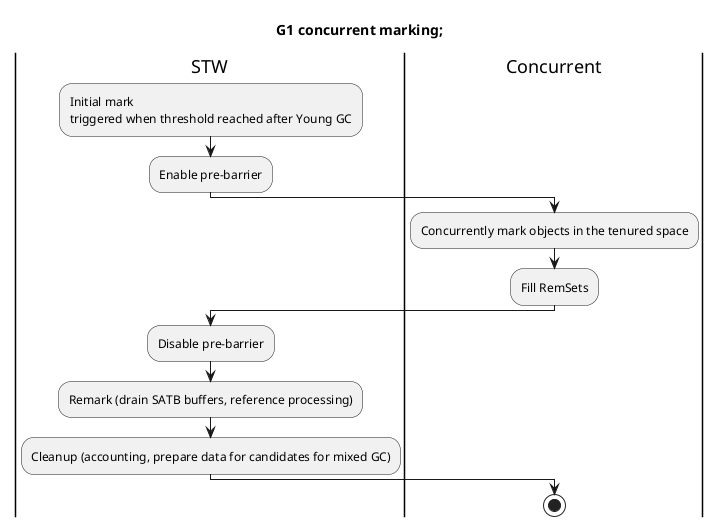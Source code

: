 ' Copyright (c) 2021-2024 Huawei Device Co., Ltd.
' Licensed under the Apache License, Version 2.0 (the "License");
' you may not use this file except in compliance with the License.
' You may obtain a copy of the License at
'
' http://www.apache.org/licenses/LICENSE-2.0
'
' Unless required by applicable law or agreed to in writing, software
' distributed under the License is distributed on an "AS IS" BASIS,
' WITHOUT WARRANTIES OR CONDITIONS OF ANY KIND, either express or implied.
' See the License for the specific language governing permissions and
' limitations under the License.

@startuml
skinparam monochrome true
title G1 concurrent marking;
|STW|
:Initial mark
triggered when threshold reached after Young GC;
:Enable pre-barrier;
|Concurrent|
:Concurrently mark objects in the tenured space;
:Fill RemSets;
|STW|
:Disable pre-barrier;
:Remark (drain SATB buffers, reference processing);
:Cleanup (accounting, prepare data for candidates for mixed GC);
|Concurrent|
stop
@enduml
